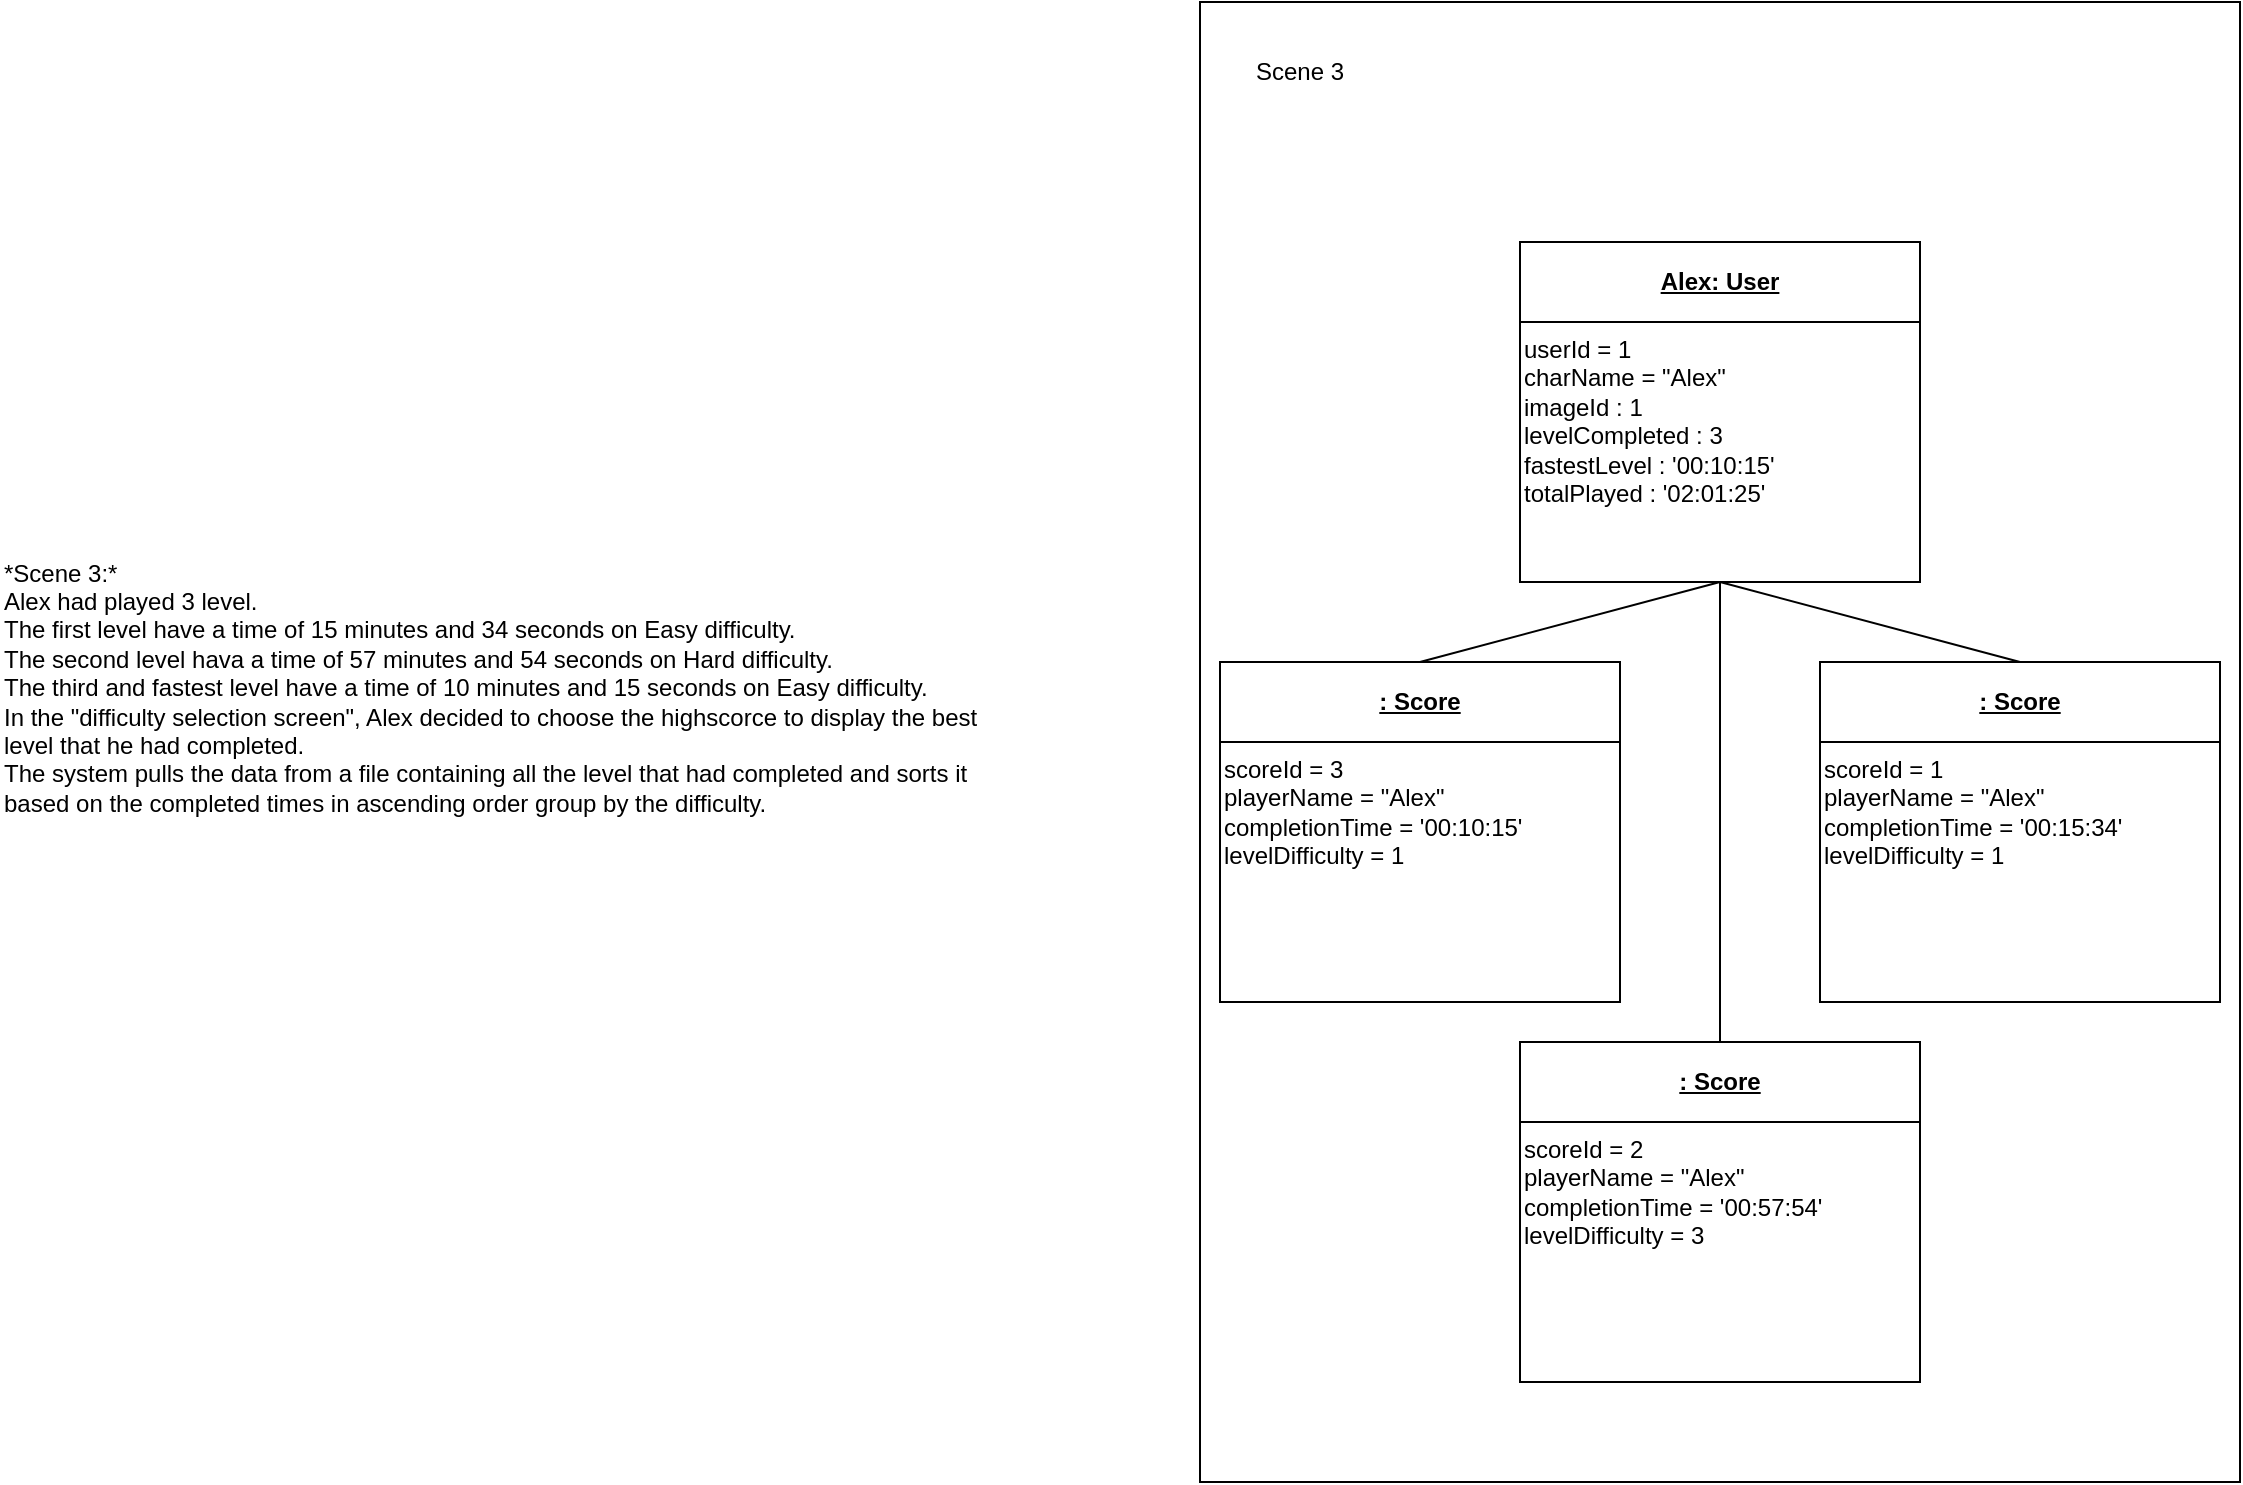 <mxfile><diagram id="6Tk-1r8b3PNhMpBZ6FeX" name="Page-1"><mxGraphModel dx="1440" dy="759" grid="1" gridSize="10" guides="1" tooltips="1" connect="1" arrows="1" fold="1" page="1" pageScale="1" pageWidth="1169" pageHeight="827" background="#ffffff" math="0" shadow="0"><root><mxCell id="0"/><mxCell id="1" parent="0"/><mxCell id="8" value="" style="whiteSpace=wrap;html=1;fillColor=none;" parent="1" vertex="1"><mxGeometry x="620" y="30" width="520" height="740" as="geometry"/></mxCell><mxCell id="2" style="edgeStyle=none;html=1;entryX=0.5;entryY=0;entryDx=0;entryDy=0;endArrow=none;endFill=0;exitX=0.5;exitY=1;exitDx=0;exitDy=0;" parent="1" source="4" target="5" edge="1"><mxGeometry relative="1" as="geometry"/></mxCell><mxCell id="12" style="edgeStyle=none;curved=1;rounded=0;orthogonalLoop=1;jettySize=auto;html=1;entryX=0.5;entryY=0;entryDx=0;entryDy=0;endArrow=none;startSize=0;endSize=14;sourcePerimeterSpacing=0;targetPerimeterSpacing=0;endFill=0;exitX=0.5;exitY=1;exitDx=0;exitDy=0;" parent="1" source="3" target="10" edge="1"><mxGeometry relative="1" as="geometry"/></mxCell><mxCell id="3" value="&lt;u&gt;Alex: User&lt;/u&gt;" style="swimlane;whiteSpace=wrap;html=1;startSize=40;" parent="1" vertex="1"><mxGeometry x="780" y="150" width="200" height="170" as="geometry"/></mxCell><mxCell id="4" value="userId = 1&lt;br&gt;charName = &quot;Alex&quot;&lt;br&gt;imageId : 1&lt;br&gt;levelCompleted : 3&lt;br&gt;fastestLevel : '00:10:15'&lt;br&gt;totalPlayed : '02:01:25'" style="rounded=0;whiteSpace=wrap;html=1;align=left;labelPosition=center;verticalLabelPosition=middle;verticalAlign=top;" parent="3" vertex="1"><mxGeometry y="40" width="200" height="130" as="geometry"/></mxCell><mxCell id="5" value="&lt;u&gt;: Score&lt;/u&gt;" style="swimlane;whiteSpace=wrap;html=1;startSize=40;" parent="1" vertex="1"><mxGeometry x="930" y="360" width="200" height="170" as="geometry"/></mxCell><mxCell id="6" value="scoreId = 1&lt;br&gt;playerName = &quot;Alex&quot;&lt;br&gt;completionTime = '00:15:34'&lt;br&gt;levelDifficulty = 1" style="rounded=0;whiteSpace=wrap;html=1;align=left;labelPosition=center;verticalLabelPosition=middle;verticalAlign=top;" parent="5" vertex="1"><mxGeometry y="40" width="200" height="130" as="geometry"/></mxCell><mxCell id="7" value="" style="edgeStyle=none;html=1;dashed=1;endArrow=none;endFill=0;" parent="1" target="4" edge="1"><mxGeometry relative="1" as="geometry"><mxPoint x="903.75" y="320" as="sourcePoint"/></mxGeometry></mxCell><mxCell id="9" value="Scene 3" style="text;strokeColor=none;fillColor=none;html=1;align=center;verticalAlign=middle;whiteSpace=wrap;rounded=0;" parent="1" vertex="1"><mxGeometry x="640" y="50" width="60" height="30" as="geometry"/></mxCell><mxCell id="10" value="&lt;u&gt;: Score&lt;/u&gt;" style="swimlane;whiteSpace=wrap;html=1;startSize=40;" parent="1" vertex="1"><mxGeometry x="630" y="360" width="200" height="170" as="geometry"/></mxCell><mxCell id="11" value="scoreId = 3&lt;br&gt;playerName = &quot;Alex&quot;&lt;br&gt;completionTime = '00:10:15'&lt;br&gt;levelDifficulty = 1" style="rounded=0;whiteSpace=wrap;html=1;align=left;labelPosition=center;verticalLabelPosition=middle;verticalAlign=top;" parent="10" vertex="1"><mxGeometry y="40" width="200" height="130" as="geometry"/></mxCell><mxCell id="13" value="&lt;u&gt;: Score&lt;/u&gt;" style="swimlane;whiteSpace=wrap;html=1;startSize=40;" parent="1" vertex="1"><mxGeometry x="780" y="550" width="200" height="170" as="geometry"/></mxCell><mxCell id="14" value="scoreId = 2&lt;br&gt;playerName = &quot;Alex&quot;&lt;br&gt;completionTime = '00:57:54'&lt;br&gt;levelDifficulty = 3" style="rounded=0;whiteSpace=wrap;html=1;align=left;labelPosition=center;verticalLabelPosition=middle;verticalAlign=top;" parent="13" vertex="1"><mxGeometry y="40" width="200" height="130" as="geometry"/></mxCell><mxCell id="15" style="edgeStyle=none;curved=1;rounded=0;orthogonalLoop=1;jettySize=auto;html=1;entryX=0.5;entryY=0;entryDx=0;entryDy=0;endArrow=none;endFill=0;startSize=0;endSize=14;sourcePerimeterSpacing=0;targetPerimeterSpacing=0;" parent="1" source="4" target="13" edge="1"><mxGeometry relative="1" as="geometry"/></mxCell><mxCell id="16" value="&lt;div&gt;*Scene 3:*&lt;/div&gt;&lt;div&gt;Alex had played 3 level.&lt;/div&gt;&lt;div&gt;&lt;div style=&quot;border-color: var(--border-color);&quot;&gt;The first level have a time of 15 minutes and 34 seconds on Easy difficulty.&lt;/div&gt;&lt;/div&gt;&lt;div&gt;The second level hava a time of 57 minutes and 54 seconds on Hard difficulty.&lt;/div&gt;&lt;div&gt;The third and fastest level have a time of 10 minutes and 15 seconds on Easy difficulty.&lt;br&gt;&lt;/div&gt;&lt;div&gt;&lt;span style=&quot;background-color: initial;&quot;&gt;In the &quot;difficulty selection screen&quot;, Alex decided to choose the highscorce to display the best level that he had completed.&lt;/span&gt;&lt;br&gt;&lt;/div&gt;&lt;div&gt;The system pulls the data from a file containing all the level that had completed and sorts it based on the completed times in ascending order group by the difficulty.&lt;/div&gt;&lt;div&gt;&lt;br&gt;&lt;/div&gt;" style="text;strokeColor=none;fillColor=none;html=1;align=left;verticalAlign=middle;whiteSpace=wrap;rounded=0;" parent="1" vertex="1"><mxGeometry x="20" y="180" width="490" height="400" as="geometry"/></mxCell></root></mxGraphModel></diagram></mxfile>